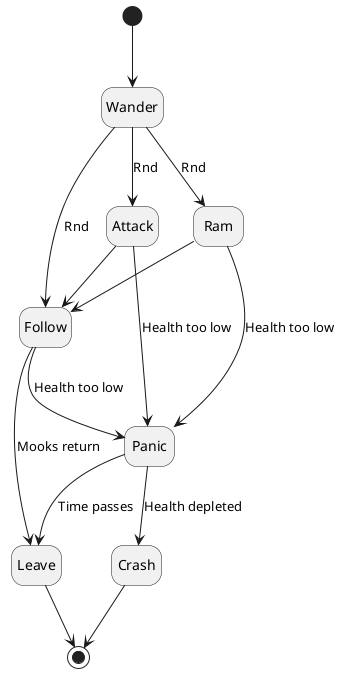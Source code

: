 ﻿@startuml
hide empty description
'' Enemy AI State Diagram

[*] --> Wander
Wander --> Ram : Rnd
Wander --> Follow : Rnd
Wander --> Attack : Rnd

Ram --> Panic : Health too low
Follow --> Panic : Health too low
Attack --> Panic : Health too low

Ram --> Follow
Attack --> Follow
Follow --> Leave : Mooks return

Panic --> Crash : Health depleted
Panic --> Leave : Time passes

Leave --> [*]
Crash --> [*]
@enduml